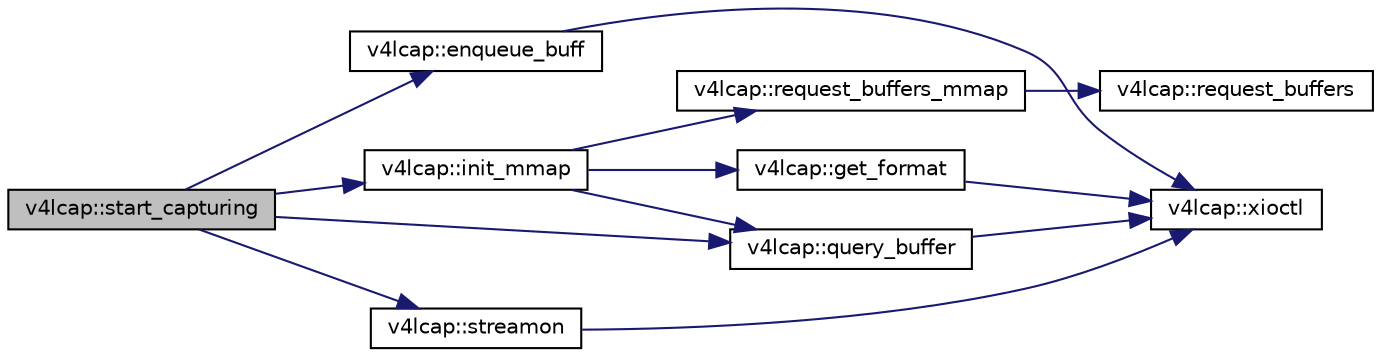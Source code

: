 digraph "v4lcap::start_capturing"
{
 // INTERACTIVE_SVG=YES
  edge [fontname="Helvetica",fontsize="10",labelfontname="Helvetica",labelfontsize="10"];
  node [fontname="Helvetica",fontsize="10",shape=record];
  rankdir="LR";
  Node420 [label="v4lcap::start_capturing",height=0.2,width=0.4,color="black", fillcolor="grey75", style="filled", fontcolor="black"];
  Node420 -> Node421 [color="midnightblue",fontsize="10",style="solid",fontname="Helvetica"];
  Node421 [label="v4lcap::enqueue_buff",height=0.2,width=0.4,color="black", fillcolor="white", style="filled",URL="$classv4lcap.html#a61dcacb5bb57a9f8c72d6942f46e9ddc",tooltip="Enqueue requested buffers and set capture params. "];
  Node421 -> Node422 [color="midnightblue",fontsize="10",style="solid",fontname="Helvetica"];
  Node422 [label="v4lcap::xioctl",height=0.2,width=0.4,color="black", fillcolor="white", style="filled",URL="$classv4lcap.html#ab5aaa5a8c0df17f5ca57e0b5170232cb"];
  Node420 -> Node423 [color="midnightblue",fontsize="10",style="solid",fontname="Helvetica"];
  Node423 [label="v4lcap::init_mmap",height=0.2,width=0.4,color="black", fillcolor="white", style="filled",URL="$classv4lcap.html#a04f75c0a68f0e8547925906a488bb50d",tooltip="This method requests buffers from host system to allocate streaming from camera. "];
  Node423 -> Node424 [color="midnightblue",fontsize="10",style="solid",fontname="Helvetica"];
  Node424 [label="v4lcap::get_format",height=0.2,width=0.4,color="black", fillcolor="white", style="filled",URL="$classv4lcap.html#aa5c521438e06e14625c05a02bafd35c1",tooltip="Get the format object. "];
  Node424 -> Node422 [color="midnightblue",fontsize="10",style="solid",fontname="Helvetica"];
  Node423 -> Node425 [color="midnightblue",fontsize="10",style="solid",fontname="Helvetica"];
  Node425 [label="v4lcap::query_buffer",height=0.2,width=0.4,color="black", fillcolor="white", style="filled",URL="$classv4lcap.html#a238573a18b367ebc812a49f4f1917012",tooltip="Query buffers to camera. "];
  Node425 -> Node422 [color="midnightblue",fontsize="10",style="solid",fontname="Helvetica"];
  Node423 -> Node426 [color="midnightblue",fontsize="10",style="solid",fontname="Helvetica"];
  Node426 [label="v4lcap::request_buffers_mmap",height=0.2,width=0.4,color="black", fillcolor="white", style="filled",URL="$classv4lcap.html#a874905b9c6c785294fa7487a844cb841"];
  Node426 -> Node427 [color="midnightblue",fontsize="10",style="solid",fontname="Helvetica"];
  Node427 [label="v4lcap::request_buffers",height=0.2,width=0.4,color="black", fillcolor="white", style="filled",URL="$classv4lcap.html#adfe2c7d6382e325a9f4e1ad699c01fc5",tooltip="Request buffers allocation from SO. "];
  Node420 -> Node425 [color="midnightblue",fontsize="10",style="solid",fontname="Helvetica"];
  Node420 -> Node428 [color="midnightblue",fontsize="10",style="solid",fontname="Helvetica"];
  Node428 [label="v4lcap::streamon",height=0.2,width=0.4,color="black", fillcolor="white", style="filled",URL="$classv4lcap.html#abb1f77b86c0368cd40dab1fb8d4a2565",tooltip="Query stream to initiate. "];
  Node428 -> Node422 [color="midnightblue",fontsize="10",style="solid",fontname="Helvetica"];
}
